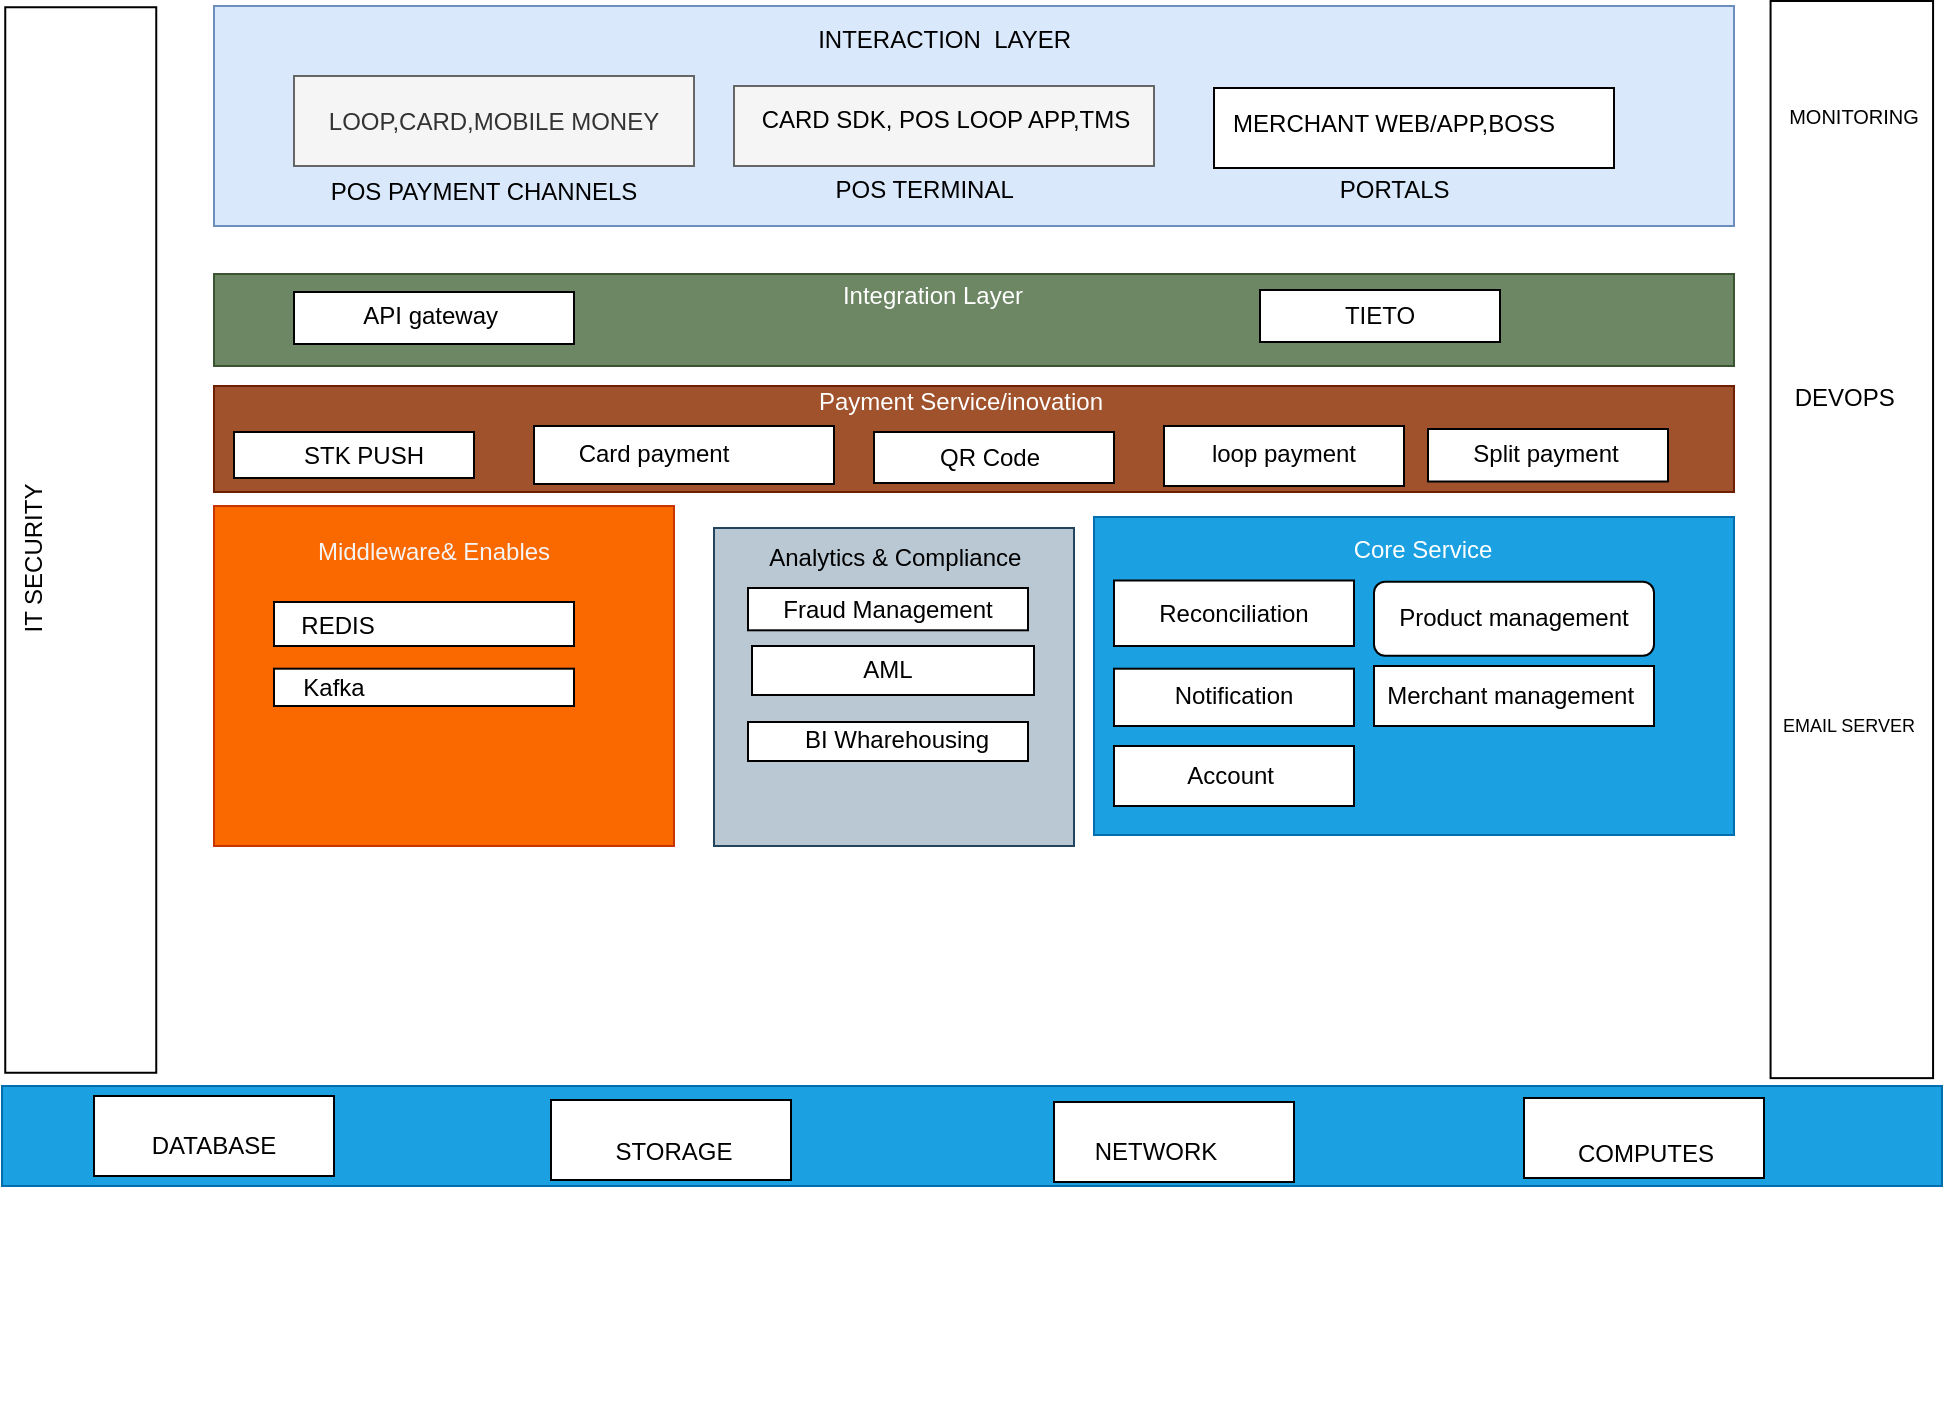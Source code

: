 <mxfile version="26.1.0">
  <diagram name="Page-1" id="D1ch2yZmgnM99jaex9_K">
    <mxGraphModel dx="1140" dy="760" grid="1" gridSize="10" guides="1" tooltips="1" connect="1" arrows="1" fold="1" page="1" pageScale="1" pageWidth="850" pageHeight="1100" math="0" shadow="0">
      <root>
        <mxCell id="0" />
        <mxCell id="1" parent="0" />
        <mxCell id="Mp5TVmXl3hRqCoAH_pe9-3" value="" style="rounded=0;whiteSpace=wrap;html=1;fillColor=#dae8fc;strokeColor=#6c8ebf;" parent="1" vertex="1">
          <mxGeometry x="520" y="100" width="760" height="110" as="geometry" />
        </mxCell>
        <mxCell id="Mp5TVmXl3hRqCoAH_pe9-7" value="LOOP,CARD,MOBILE MONEY" style="rounded=0;whiteSpace=wrap;html=1;fillColor=#f5f5f5;fontColor=#333333;strokeColor=#666666;" parent="1" vertex="1">
          <mxGeometry x="560" y="135" width="200" height="45" as="geometry" />
        </mxCell>
        <mxCell id="Mp5TVmXl3hRqCoAH_pe9-9" value="POS PAYMENT CHANNELS" style="text;html=1;align=center;verticalAlign=middle;whiteSpace=wrap;rounded=0;" parent="1" vertex="1">
          <mxGeometry x="570" y="178" width="170" height="30" as="geometry" />
        </mxCell>
        <mxCell id="iCkai9v9nbMNsgSZpqgC-2" value="" style="rounded=0;whiteSpace=wrap;html=1;fillColor=#f5f5f5;fontColor=#333333;strokeColor=#666666;" vertex="1" parent="1">
          <mxGeometry x="780" y="140" width="210" height="40" as="geometry" />
        </mxCell>
        <mxCell id="iCkai9v9nbMNsgSZpqgC-3" value="CARD SDK, POS LOOP APP,TMS" style="text;html=1;align=center;verticalAlign=middle;whiteSpace=wrap;rounded=0;" vertex="1" parent="1">
          <mxGeometry x="789" y="140" width="194" height="33.5" as="geometry" />
        </mxCell>
        <mxCell id="iCkai9v9nbMNsgSZpqgC-5" value="POS TERMINAL&amp;nbsp;" style="text;html=1;align=center;verticalAlign=middle;whiteSpace=wrap;rounded=0;" vertex="1" parent="1">
          <mxGeometry x="827" y="177" width="100" height="30" as="geometry" />
        </mxCell>
        <mxCell id="iCkai9v9nbMNsgSZpqgC-7" value="" style="rounded=0;whiteSpace=wrap;html=1;" vertex="1" parent="1">
          <mxGeometry x="1020" y="141" width="200" height="40" as="geometry" />
        </mxCell>
        <mxCell id="iCkai9v9nbMNsgSZpqgC-9" value="PORTALS&amp;nbsp;" style="text;html=1;align=center;verticalAlign=middle;whiteSpace=wrap;rounded=0;" vertex="1" parent="1">
          <mxGeometry x="1082" y="177" width="60" height="30" as="geometry" />
        </mxCell>
        <mxCell id="iCkai9v9nbMNsgSZpqgC-10" value="MERCHANT WEB/APP,BOSS" style="text;html=1;align=center;verticalAlign=middle;whiteSpace=wrap;rounded=0;" vertex="1" parent="1">
          <mxGeometry x="1020" y="143.5" width="180" height="30" as="geometry" />
        </mxCell>
        <mxCell id="iCkai9v9nbMNsgSZpqgC-19" value="&lt;font style=&quot;color: rgb(255, 255, 255);&quot;&gt;INTEGRATION LAYER&lt;/font&gt;" style="text;html=1;align=center;verticalAlign=middle;whiteSpace=wrap;rounded=0;" vertex="1" parent="1">
          <mxGeometry x="810" y="234" width="140" height="30" as="geometry" />
        </mxCell>
        <mxCell id="iCkai9v9nbMNsgSZpqgC-32" value="" style="rounded=0;whiteSpace=wrap;html=1;rotation=-90;" vertex="1" parent="1">
          <mxGeometry x="187" y="329.25" width="532.75" height="75.5" as="geometry" />
        </mxCell>
        <mxCell id="iCkai9v9nbMNsgSZpqgC-33" value="" style="rounded=0;whiteSpace=wrap;html=1;rotation=-90;" vertex="1" parent="1">
          <mxGeometry x="1069.63" y="326.16" width="538.56" height="81.25" as="geometry" />
        </mxCell>
        <mxCell id="iCkai9v9nbMNsgSZpqgC-35" value="INTERACTION&amp;nbsp; LAYER&amp;nbsp;" style="text;html=1;align=center;verticalAlign=middle;whiteSpace=wrap;rounded=0;" vertex="1" parent="1">
          <mxGeometry x="817" y="102" width="140" height="30" as="geometry" />
        </mxCell>
        <mxCell id="iCkai9v9nbMNsgSZpqgC-37" value="IT SECURITY" style="text;html=1;align=center;verticalAlign=middle;whiteSpace=wrap;rounded=0;rotation=-90;" vertex="1" parent="1">
          <mxGeometry x="370" y="361" width="120" height="30" as="geometry" />
        </mxCell>
        <mxCell id="iCkai9v9nbMNsgSZpqgC-38" value="MONITORING" style="text;html=1;align=center;verticalAlign=middle;whiteSpace=wrap;rounded=0;fontSize=10;" vertex="1" parent="1">
          <mxGeometry x="1320" y="140" width="40" height="30" as="geometry" />
        </mxCell>
        <mxCell id="iCkai9v9nbMNsgSZpqgC-39" value="DEVOPS&amp;nbsp;" style="text;html=1;align=center;verticalAlign=middle;whiteSpace=wrap;rounded=0;" vertex="1" parent="1">
          <mxGeometry x="1307" y="281.25" width="60" height="30" as="geometry" />
        </mxCell>
        <mxCell id="iCkai9v9nbMNsgSZpqgC-40" value="&lt;span style=&quot;white-space: pre;&quot;&gt;&#x9;&lt;/span&gt;EMAIL SERVER" style="text;html=1;align=center;verticalAlign=middle;whiteSpace=wrap;rounded=0;fontSize=9;" vertex="1" parent="1">
          <mxGeometry x="1275" y="444.5" width="105" height="30" as="geometry" />
        </mxCell>
        <mxCell id="iCkai9v9nbMNsgSZpqgC-42" value="" style="rounded=0;whiteSpace=wrap;html=1;fillColor=#1ba1e2;fontColor=#ffffff;strokeColor=#006EAF;" vertex="1" parent="1">
          <mxGeometry x="414" y="640" width="970" height="50" as="geometry" />
        </mxCell>
        <mxCell id="iCkai9v9nbMNsgSZpqgC-43" value="Infrastructure&amp;nbsp;" style="text;html=1;align=center;verticalAlign=middle;whiteSpace=wrap;rounded=0;fontColor=#FFFFFF;fontSize=16;" vertex="1" parent="1">
          <mxGeometry x="817" y="770" width="53" height="30" as="geometry" />
        </mxCell>
        <mxCell id="iCkai9v9nbMNsgSZpqgC-46" value="" style="rounded=0;whiteSpace=wrap;html=1;" vertex="1" parent="1">
          <mxGeometry x="460" y="645" width="120" height="40" as="geometry" />
        </mxCell>
        <mxCell id="iCkai9v9nbMNsgSZpqgC-47" value="" style="rounded=0;whiteSpace=wrap;html=1;" vertex="1" parent="1">
          <mxGeometry x="688.5" y="647" width="120" height="40" as="geometry" />
        </mxCell>
        <mxCell id="iCkai9v9nbMNsgSZpqgC-48" value="" style="rounded=0;whiteSpace=wrap;html=1;" vertex="1" parent="1">
          <mxGeometry x="940" y="648" width="120" height="40" as="geometry" />
        </mxCell>
        <mxCell id="iCkai9v9nbMNsgSZpqgC-49" value="" style="rounded=0;whiteSpace=wrap;html=1;" vertex="1" parent="1">
          <mxGeometry x="1175" y="646" width="120" height="40" as="geometry" />
        </mxCell>
        <mxCell id="iCkai9v9nbMNsgSZpqgC-50" value="DATABASE" style="text;html=1;align=center;verticalAlign=middle;whiteSpace=wrap;rounded=0;" vertex="1" parent="1">
          <mxGeometry x="490" y="655" width="60" height="30" as="geometry" />
        </mxCell>
        <mxCell id="iCkai9v9nbMNsgSZpqgC-51" value="STORAGE" style="text;html=1;align=center;verticalAlign=middle;whiteSpace=wrap;rounded=0;" vertex="1" parent="1">
          <mxGeometry x="720" y="658" width="60" height="30" as="geometry" />
        </mxCell>
        <mxCell id="iCkai9v9nbMNsgSZpqgC-52" value="NETWORK" style="text;html=1;align=center;verticalAlign=middle;whiteSpace=wrap;rounded=0;" vertex="1" parent="1">
          <mxGeometry x="961" y="658" width="60" height="30" as="geometry" />
        </mxCell>
        <mxCell id="iCkai9v9nbMNsgSZpqgC-53" value="COMPUTES" style="text;html=1;align=center;verticalAlign=middle;whiteSpace=wrap;rounded=0;" vertex="1" parent="1">
          <mxGeometry x="1206" y="659" width="60" height="30" as="geometry" />
        </mxCell>
        <mxCell id="iCkai9v9nbMNsgSZpqgC-54" value="" style="rounded=0;whiteSpace=wrap;html=1;fillColor=#a0522d;fontColor=#ffffff;strokeColor=#6D1F00;" vertex="1" parent="1">
          <mxGeometry x="520" y="290" width="760" height="53" as="geometry" />
        </mxCell>
        <mxCell id="iCkai9v9nbMNsgSZpqgC-55" value="Payment Service/inovation" style="text;html=1;align=center;verticalAlign=middle;whiteSpace=wrap;rounded=0;fontColor=#FFFFFF;" vertex="1" parent="1">
          <mxGeometry x="817" y="283" width="153" height="30" as="geometry" />
        </mxCell>
        <mxCell id="iCkai9v9nbMNsgSZpqgC-57" value="" style="rounded=0;whiteSpace=wrap;html=1;fillColor=#6d8764;fontColor=#ffffff;strokeColor=#3A5431;" vertex="1" parent="1">
          <mxGeometry x="520" y="234" width="760" height="46" as="geometry" />
        </mxCell>
        <mxCell id="iCkai9v9nbMNsgSZpqgC-58" value="&lt;font style=&quot;color: rgb(255, 255, 255);&quot;&gt;Integration Layer&lt;/font&gt;" style="text;html=1;align=center;verticalAlign=middle;whiteSpace=wrap;rounded=0;" vertex="1" parent="1">
          <mxGeometry x="832" y="230" width="95" height="30" as="geometry" />
        </mxCell>
        <mxCell id="iCkai9v9nbMNsgSZpqgC-60" value="" style="rounded=0;whiteSpace=wrap;html=1;" vertex="1" parent="1">
          <mxGeometry x="560" y="243" width="140" height="26" as="geometry" />
        </mxCell>
        <mxCell id="iCkai9v9nbMNsgSZpqgC-61" value="API gateway&amp;nbsp;" style="text;html=1;align=center;verticalAlign=middle;whiteSpace=wrap;rounded=0;" vertex="1" parent="1">
          <mxGeometry x="580" y="240" width="100" height="30" as="geometry" />
        </mxCell>
        <mxCell id="iCkai9v9nbMNsgSZpqgC-74" value="TIETO" style="rounded=0;whiteSpace=wrap;html=1;" vertex="1" parent="1">
          <mxGeometry x="1043" y="242" width="120" height="26" as="geometry" />
        </mxCell>
        <mxCell id="iCkai9v9nbMNsgSZpqgC-75" value="" style="rounded=0;whiteSpace=wrap;html=1;fillColor=#fa6800;fontColor=#000000;strokeColor=#C73500;" vertex="1" parent="1">
          <mxGeometry x="520" y="350" width="230" height="170" as="geometry" />
        </mxCell>
        <mxCell id="iCkai9v9nbMNsgSZpqgC-76" value="&lt;font style=&quot;color: light-dark(rgb(245, 244, 244), rgb(237, 237, 237));&quot;&gt;Middleware&amp;amp; Enables&lt;/font&gt;" style="text;html=1;align=center;verticalAlign=middle;whiteSpace=wrap;rounded=0;" vertex="1" parent="1">
          <mxGeometry x="560" y="357.85" width="140" height="30" as="geometry" />
        </mxCell>
        <mxCell id="iCkai9v9nbMNsgSZpqgC-83" value="" style="rounded=0;whiteSpace=wrap;html=1;fillColor=#bac8d3;strokeColor=#23445d;" vertex="1" parent="1">
          <mxGeometry x="770" y="361" width="180" height="159" as="geometry" />
        </mxCell>
        <mxCell id="iCkai9v9nbMNsgSZpqgC-85" value="&lt;font style=&quot;&quot;&gt;&amp;nbsp;Analytics &amp;amp; Compliance&lt;/font&gt;" style="text;html=1;align=center;verticalAlign=middle;whiteSpace=wrap;rounded=0;fontColor=#000000;" vertex="1" parent="1">
          <mxGeometry x="789" y="361" width="140" height="30" as="geometry" />
        </mxCell>
        <mxCell id="iCkai9v9nbMNsgSZpqgC-86" value="Fraud Management" style="rounded=0;whiteSpace=wrap;html=1;" vertex="1" parent="1">
          <mxGeometry x="787" y="391" width="140" height="21.15" as="geometry" />
        </mxCell>
        <mxCell id="iCkai9v9nbMNsgSZpqgC-87" value="" style="rounded=0;whiteSpace=wrap;html=1;" vertex="1" parent="1">
          <mxGeometry x="789" y="420" width="141" height="24.5" as="geometry" />
        </mxCell>
        <mxCell id="iCkai9v9nbMNsgSZpqgC-88" value="AML" style="text;html=1;align=center;verticalAlign=middle;whiteSpace=wrap;rounded=0;" vertex="1" parent="1">
          <mxGeometry x="827" y="417.25" width="60" height="30" as="geometry" />
        </mxCell>
        <mxCell id="iCkai9v9nbMNsgSZpqgC-89" value="" style="rounded=0;whiteSpace=wrap;html=1;" vertex="1" parent="1">
          <mxGeometry x="787" y="458" width="140" height="19.5" as="geometry" />
        </mxCell>
        <mxCell id="iCkai9v9nbMNsgSZpqgC-90" value="BI Wharehousing" style="text;html=1;align=center;verticalAlign=middle;whiteSpace=wrap;rounded=0;" vertex="1" parent="1">
          <mxGeometry x="808.5" y="451.75" width="104.5" height="30" as="geometry" />
        </mxCell>
        <mxCell id="iCkai9v9nbMNsgSZpqgC-92" value="" style="rounded=0;whiteSpace=wrap;html=1;fillColor=#1ba1e2;strokeColor=#006EAF;fontColor=#ffffff;" vertex="1" parent="1">
          <mxGeometry x="960" y="355.5" width="320" height="159" as="geometry" />
        </mxCell>
        <mxCell id="iCkai9v9nbMNsgSZpqgC-93" value="Core Service" style="text;html=1;align=center;verticalAlign=middle;whiteSpace=wrap;rounded=0;fontColor=#FFFFFF;" vertex="1" parent="1">
          <mxGeometry x="1079" y="357" width="91" height="30" as="geometry" />
        </mxCell>
        <mxCell id="iCkai9v9nbMNsgSZpqgC-94" value="Reconciliation" style="rounded=0;whiteSpace=wrap;html=1;" vertex="1" parent="1">
          <mxGeometry x="970" y="387.25" width="120" height="32.75" as="geometry" />
        </mxCell>
        <mxCell id="iCkai9v9nbMNsgSZpqgC-95" value="" style="rounded=0;whiteSpace=wrap;html=1;" vertex="1" parent="1">
          <mxGeometry x="970" y="431.35" width="120" height="28.65" as="geometry" />
        </mxCell>
        <mxCell id="iCkai9v9nbMNsgSZpqgC-97" value="Notification" style="text;html=1;align=center;verticalAlign=middle;whiteSpace=wrap;rounded=0;" vertex="1" parent="1">
          <mxGeometry x="1000" y="430" width="60" height="30" as="geometry" />
        </mxCell>
        <mxCell id="iCkai9v9nbMNsgSZpqgC-98" value="Account&amp;nbsp;" style="rounded=0;whiteSpace=wrap;html=1;" vertex="1" parent="1">
          <mxGeometry x="970" y="470" width="120" height="30" as="geometry" />
        </mxCell>
        <mxCell id="iCkai9v9nbMNsgSZpqgC-99" value="Product management" style="rounded=1;whiteSpace=wrap;html=1;" vertex="1" parent="1">
          <mxGeometry x="1100" y="387.85" width="140" height="37" as="geometry" />
        </mxCell>
        <mxCell id="iCkai9v9nbMNsgSZpqgC-100" value="Merchant management&amp;nbsp;" style="rounded=0;whiteSpace=wrap;html=1;" vertex="1" parent="1">
          <mxGeometry x="1100" y="430" width="140" height="30" as="geometry" />
        </mxCell>
        <mxCell id="iCkai9v9nbMNsgSZpqgC-102" value="" style="rounded=0;whiteSpace=wrap;html=1;" vertex="1" parent="1">
          <mxGeometry x="530" y="313" width="120" height="23" as="geometry" />
        </mxCell>
        <mxCell id="iCkai9v9nbMNsgSZpqgC-103" value="STK PUSH" style="text;html=1;align=center;verticalAlign=middle;whiteSpace=wrap;rounded=0;" vertex="1" parent="1">
          <mxGeometry x="550" y="309.5" width="90" height="30" as="geometry" />
        </mxCell>
        <mxCell id="iCkai9v9nbMNsgSZpqgC-106" value="" style="rounded=0;whiteSpace=wrap;html=1;" vertex="1" parent="1">
          <mxGeometry x="680" y="310" width="150" height="29" as="geometry" />
        </mxCell>
        <mxCell id="iCkai9v9nbMNsgSZpqgC-107" value="Card payment" style="text;html=1;align=center;verticalAlign=middle;whiteSpace=wrap;rounded=0;" vertex="1" parent="1">
          <mxGeometry x="670" y="308.5" width="140" height="30.5" as="geometry" />
        </mxCell>
        <mxCell id="iCkai9v9nbMNsgSZpqgC-108" value="" style="rounded=0;whiteSpace=wrap;html=1;" vertex="1" parent="1">
          <mxGeometry x="850" y="313" width="120" height="25.5" as="geometry" />
        </mxCell>
        <mxCell id="iCkai9v9nbMNsgSZpqgC-109" value="QR Code" style="text;html=1;align=center;verticalAlign=middle;whiteSpace=wrap;rounded=0;" vertex="1" parent="1">
          <mxGeometry x="863" y="311.25" width="90" height="30" as="geometry" />
        </mxCell>
        <mxCell id="iCkai9v9nbMNsgSZpqgC-111" value="" style="rounded=0;whiteSpace=wrap;html=1;" vertex="1" parent="1">
          <mxGeometry x="995" y="310" width="120" height="30" as="geometry" />
        </mxCell>
        <mxCell id="iCkai9v9nbMNsgSZpqgC-113" value="loop payment" style="text;html=1;align=center;verticalAlign=middle;whiteSpace=wrap;rounded=0;" vertex="1" parent="1">
          <mxGeometry x="1015" y="309" width="80" height="30" as="geometry" />
        </mxCell>
        <mxCell id="iCkai9v9nbMNsgSZpqgC-114" value="" style="rounded=0;whiteSpace=wrap;html=1;" vertex="1" parent="1">
          <mxGeometry x="1127" y="311.5" width="120" height="26.25" as="geometry" />
        </mxCell>
        <mxCell id="iCkai9v9nbMNsgSZpqgC-115" value="Split payment" style="text;html=1;align=center;verticalAlign=middle;whiteSpace=wrap;rounded=0;" vertex="1" parent="1">
          <mxGeometry x="1142" y="308.5" width="88" height="30" as="geometry" />
        </mxCell>
        <mxCell id="iCkai9v9nbMNsgSZpqgC-116" value="" style="rounded=0;whiteSpace=wrap;html=1;" vertex="1" parent="1">
          <mxGeometry x="550" y="398" width="150" height="22" as="geometry" />
        </mxCell>
        <mxCell id="iCkai9v9nbMNsgSZpqgC-117" value="REDIS" style="text;html=1;align=center;verticalAlign=middle;whiteSpace=wrap;rounded=0;" vertex="1" parent="1">
          <mxGeometry x="552" y="395" width="60" height="30" as="geometry" />
        </mxCell>
        <mxCell id="iCkai9v9nbMNsgSZpqgC-118" value="" style="rounded=0;whiteSpace=wrap;html=1;" vertex="1" parent="1">
          <mxGeometry x="550" y="431.35" width="150" height="18.65" as="geometry" />
        </mxCell>
        <mxCell id="iCkai9v9nbMNsgSZpqgC-119" value="Kafka" style="text;html=1;align=center;verticalAlign=middle;whiteSpace=wrap;rounded=0;" vertex="1" parent="1">
          <mxGeometry x="550" y="425.67" width="60" height="30" as="geometry" />
        </mxCell>
      </root>
    </mxGraphModel>
  </diagram>
</mxfile>
